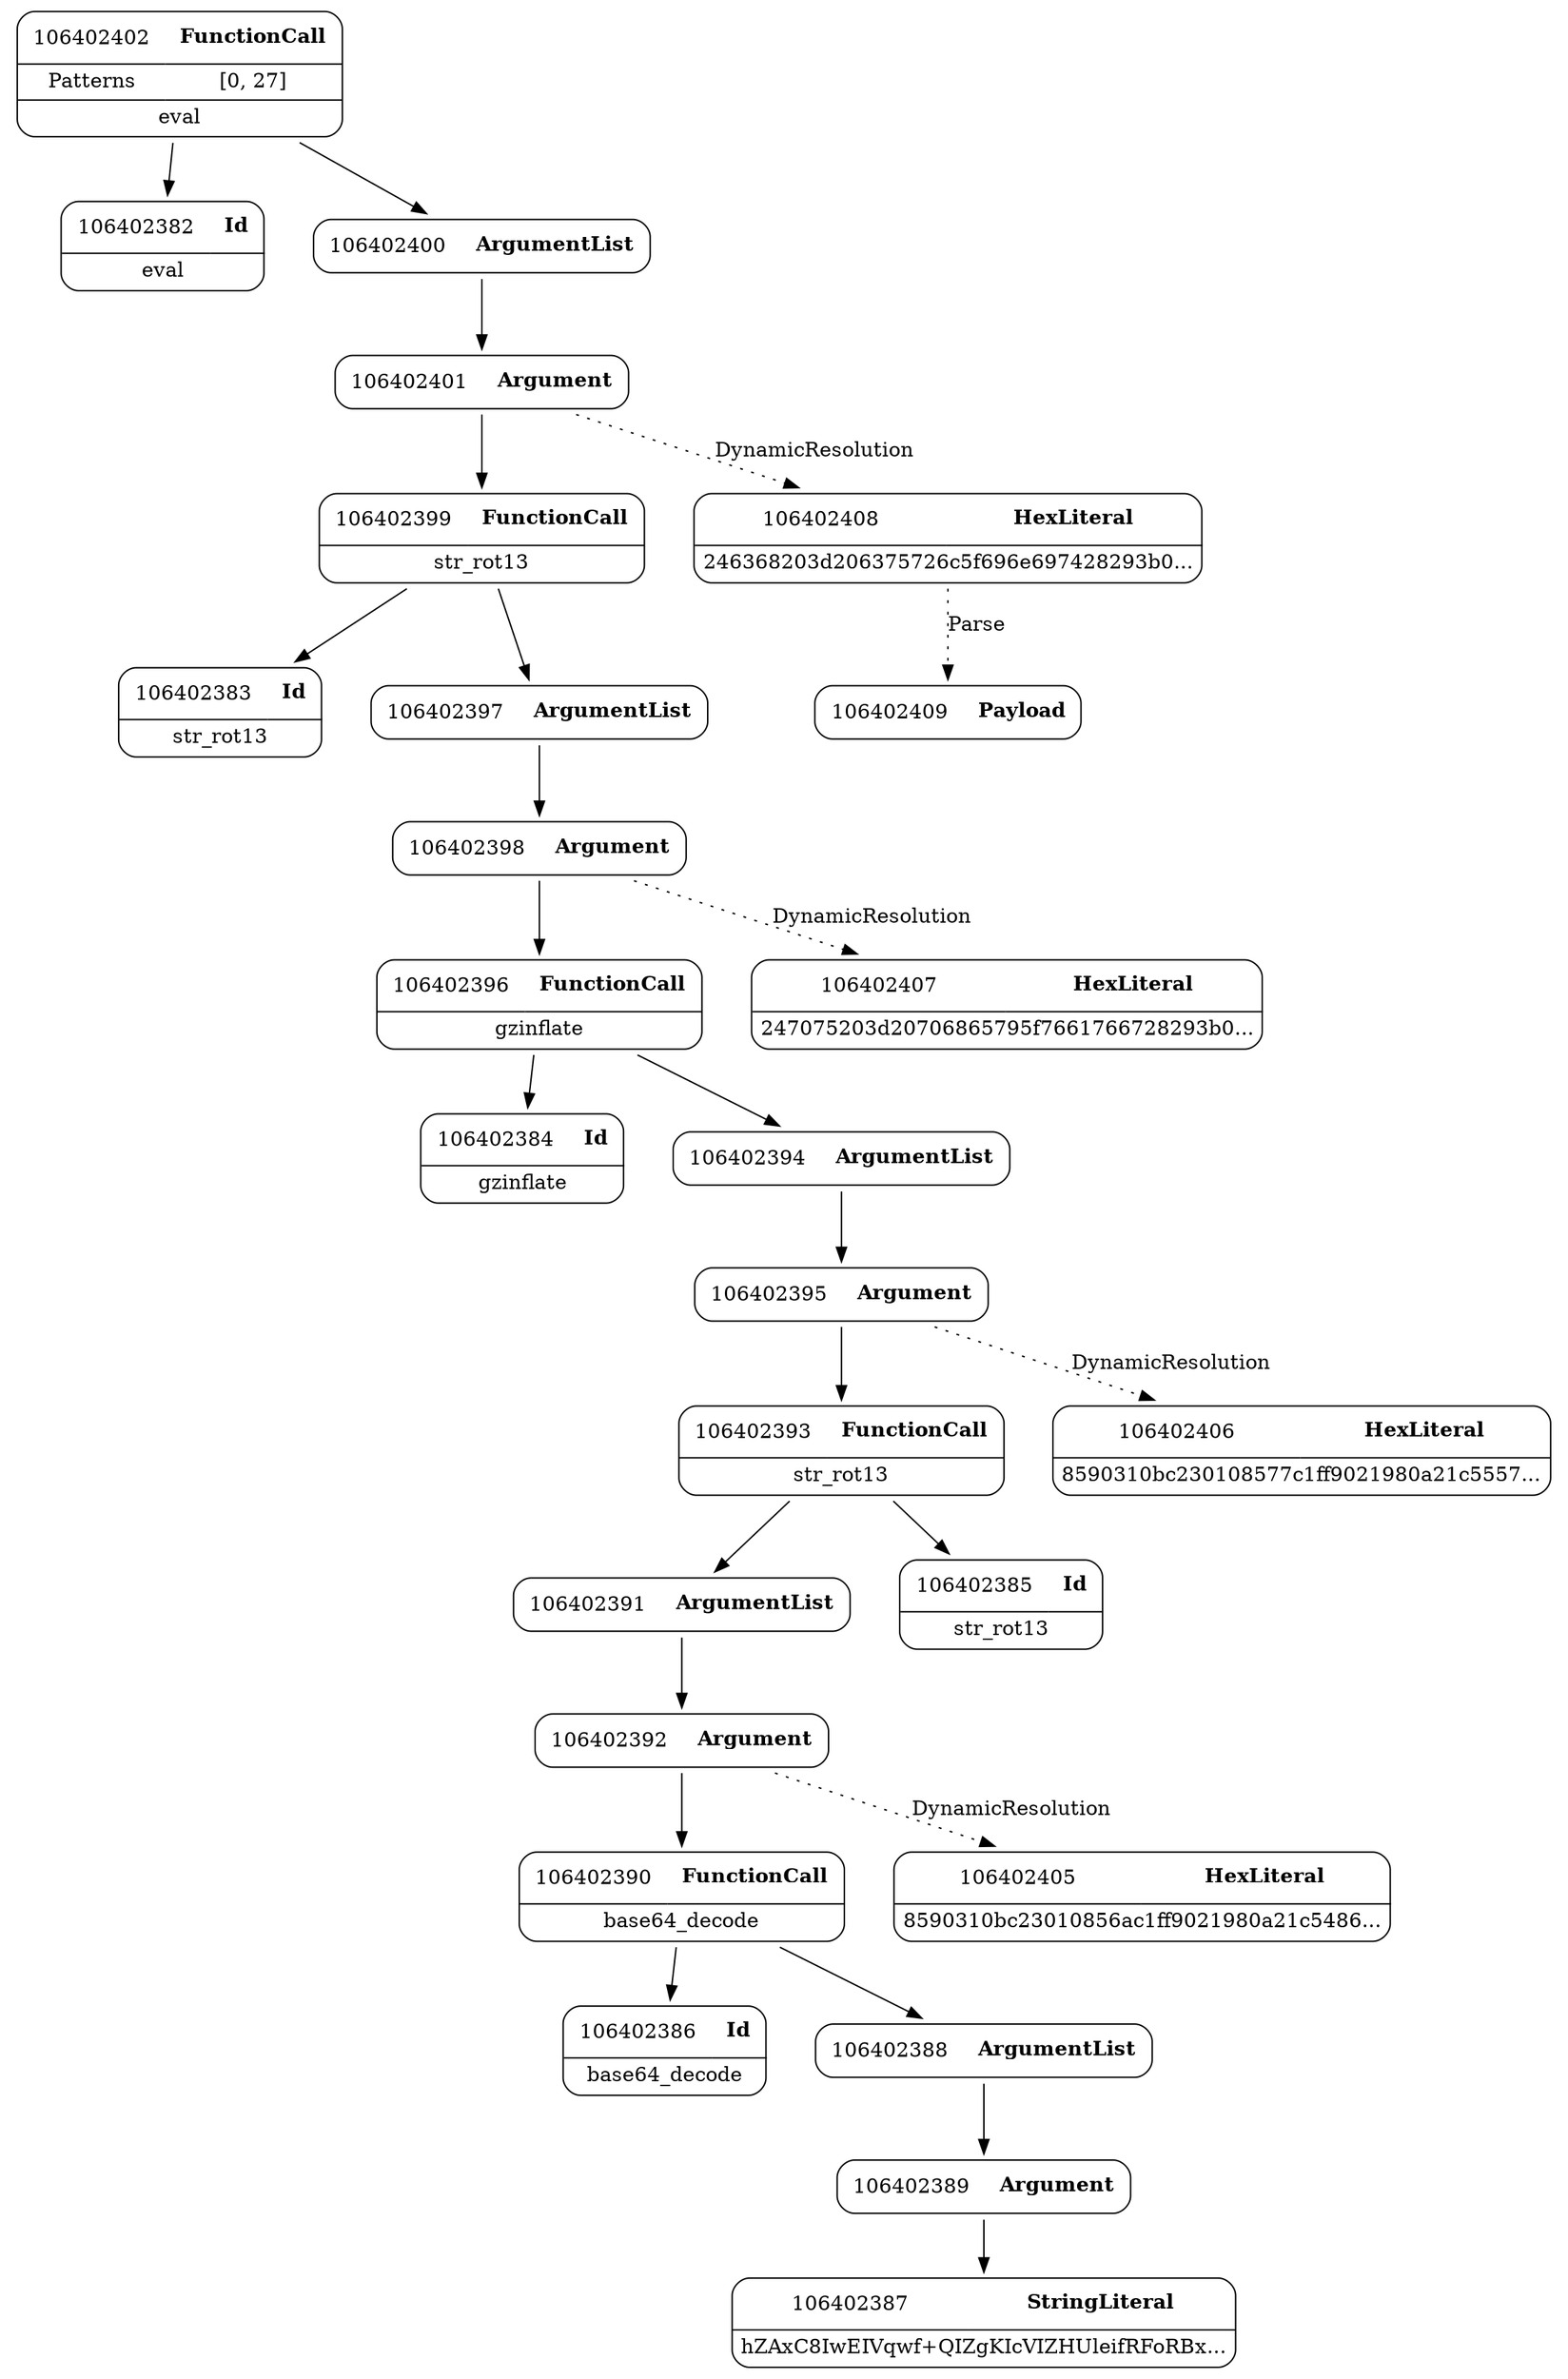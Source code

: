 digraph ast {
node [shape=none];
106402391 [label=<<TABLE border='1' cellspacing='0' cellpadding='10' style='rounded' ><TR><TD border='0'>106402391</TD><TD border='0'><B>ArgumentList</B></TD></TR></TABLE>>];
106402391 -> 106402392 [weight=2];
106402390 [label=<<TABLE border='1' cellspacing='0' cellpadding='10' style='rounded' ><TR><TD border='0'>106402390</TD><TD border='0'><B>FunctionCall</B></TD></TR><HR/><TR><TD border='0' cellpadding='5' colspan='2'>base64_decode</TD></TR></TABLE>>];
106402390 -> 106402386 [weight=2];
106402390 -> 106402388 [weight=2];
106402389 [label=<<TABLE border='1' cellspacing='0' cellpadding='10' style='rounded' ><TR><TD border='0'>106402389</TD><TD border='0'><B>Argument</B></TD></TR></TABLE>>];
106402389 -> 106402387 [weight=2];
106402388 [label=<<TABLE border='1' cellspacing='0' cellpadding='10' style='rounded' ><TR><TD border='0'>106402388</TD><TD border='0'><B>ArgumentList</B></TD></TR></TABLE>>];
106402388 -> 106402389 [weight=2];
106402387 [label=<<TABLE border='1' cellspacing='0' cellpadding='10' style='rounded' ><TR><TD border='0'>106402387</TD><TD border='0'><B>StringLiteral</B></TD></TR><HR/><TR><TD border='0' cellpadding='5' colspan='2'>hZAxC8IwEIVqwf+QIZgKIcVIZHUleifRFoRBx...</TD></TR></TABLE>>];
106402386 [label=<<TABLE border='1' cellspacing='0' cellpadding='10' style='rounded' ><TR><TD border='0'>106402386</TD><TD border='0'><B>Id</B></TD></TR><HR/><TR><TD border='0' cellpadding='5' colspan='2'>base64_decode</TD></TR></TABLE>>];
106402385 [label=<<TABLE border='1' cellspacing='0' cellpadding='10' style='rounded' ><TR><TD border='0'>106402385</TD><TD border='0'><B>Id</B></TD></TR><HR/><TR><TD border='0' cellpadding='5' colspan='2'>str_rot13</TD></TR></TABLE>>];
106402384 [label=<<TABLE border='1' cellspacing='0' cellpadding='10' style='rounded' ><TR><TD border='0'>106402384</TD><TD border='0'><B>Id</B></TD></TR><HR/><TR><TD border='0' cellpadding='5' colspan='2'>gzinflate</TD></TR></TABLE>>];
106402399 [label=<<TABLE border='1' cellspacing='0' cellpadding='10' style='rounded' ><TR><TD border='0'>106402399</TD><TD border='0'><B>FunctionCall</B></TD></TR><HR/><TR><TD border='0' cellpadding='5' colspan='2'>str_rot13</TD></TR></TABLE>>];
106402399 -> 106402383 [weight=2];
106402399 -> 106402397 [weight=2];
106402398 [label=<<TABLE border='1' cellspacing='0' cellpadding='10' style='rounded' ><TR><TD border='0'>106402398</TD><TD border='0'><B>Argument</B></TD></TR></TABLE>>];
106402398 -> 106402396 [weight=2];
106402398 -> 106402407 [style=dotted,label=DynamicResolution];
106402397 [label=<<TABLE border='1' cellspacing='0' cellpadding='10' style='rounded' ><TR><TD border='0'>106402397</TD><TD border='0'><B>ArgumentList</B></TD></TR></TABLE>>];
106402397 -> 106402398 [weight=2];
106402396 [label=<<TABLE border='1' cellspacing='0' cellpadding='10' style='rounded' ><TR><TD border='0'>106402396</TD><TD border='0'><B>FunctionCall</B></TD></TR><HR/><TR><TD border='0' cellpadding='5' colspan='2'>gzinflate</TD></TR></TABLE>>];
106402396 -> 106402384 [weight=2];
106402396 -> 106402394 [weight=2];
106402395 [label=<<TABLE border='1' cellspacing='0' cellpadding='10' style='rounded' ><TR><TD border='0'>106402395</TD><TD border='0'><B>Argument</B></TD></TR></TABLE>>];
106402395 -> 106402393 [weight=2];
106402395 -> 106402406 [style=dotted,label=DynamicResolution];
106402394 [label=<<TABLE border='1' cellspacing='0' cellpadding='10' style='rounded' ><TR><TD border='0'>106402394</TD><TD border='0'><B>ArgumentList</B></TD></TR></TABLE>>];
106402394 -> 106402395 [weight=2];
106402393 [label=<<TABLE border='1' cellspacing='0' cellpadding='10' style='rounded' ><TR><TD border='0'>106402393</TD><TD border='0'><B>FunctionCall</B></TD></TR><HR/><TR><TD border='0' cellpadding='5' colspan='2'>str_rot13</TD></TR></TABLE>>];
106402393 -> 106402385 [weight=2];
106402393 -> 106402391 [weight=2];
106402392 [label=<<TABLE border='1' cellspacing='0' cellpadding='10' style='rounded' ><TR><TD border='0'>106402392</TD><TD border='0'><B>Argument</B></TD></TR></TABLE>>];
106402392 -> 106402390 [weight=2];
106402392 -> 106402405 [style=dotted,label=DynamicResolution];
106402383 [label=<<TABLE border='1' cellspacing='0' cellpadding='10' style='rounded' ><TR><TD border='0'>106402383</TD><TD border='0'><B>Id</B></TD></TR><HR/><TR><TD border='0' cellpadding='5' colspan='2'>str_rot13</TD></TR></TABLE>>];
106402382 [label=<<TABLE border='1' cellspacing='0' cellpadding='10' style='rounded' ><TR><TD border='0'>106402382</TD><TD border='0'><B>Id</B></TD></TR><HR/><TR><TD border='0' cellpadding='5' colspan='2'>eval</TD></TR></TABLE>>];
106402407 [label=<<TABLE border='1' cellspacing='0' cellpadding='10' style='rounded' ><TR><TD border='0'>106402407</TD><TD border='0'><B>HexLiteral</B></TD></TR><HR/><TR><TD border='0' cellpadding='5' colspan='2'>247075203d20706865795f7661766728293b0...</TD></TR></TABLE>>];
106402406 [label=<<TABLE border='1' cellspacing='0' cellpadding='10' style='rounded' ><TR><TD border='0'>106402406</TD><TD border='0'><B>HexLiteral</B></TD></TR><HR/><TR><TD border='0' cellpadding='5' colspan='2'>8590310bc230108577c1ff9021980a21c5557...</TD></TR></TABLE>>];
106402405 [label=<<TABLE border='1' cellspacing='0' cellpadding='10' style='rounded' ><TR><TD border='0'>106402405</TD><TD border='0'><B>HexLiteral</B></TD></TR><HR/><TR><TD border='0' cellpadding='5' colspan='2'>8590310bc23010856ac1ff9021980a21c5486...</TD></TR></TABLE>>];
106402402 [label=<<TABLE border='1' cellspacing='0' cellpadding='10' style='rounded' ><TR><TD border='0'>106402402</TD><TD border='0'><B>FunctionCall</B></TD></TR><HR/><TR><TD border='0' cellpadding='5'>Patterns</TD><TD border='0' cellpadding='5'>[0, 27]</TD></TR><HR/><TR><TD border='0' cellpadding='5' colspan='2'>eval</TD></TR></TABLE>>];
106402402 -> 106402382 [weight=2];
106402402 -> 106402400 [weight=2];
106402401 [label=<<TABLE border='1' cellspacing='0' cellpadding='10' style='rounded' ><TR><TD border='0'>106402401</TD><TD border='0'><B>Argument</B></TD></TR></TABLE>>];
106402401 -> 106402399 [weight=2];
106402401 -> 106402408 [style=dotted,label=DynamicResolution];
106402400 [label=<<TABLE border='1' cellspacing='0' cellpadding='10' style='rounded' ><TR><TD border='0'>106402400</TD><TD border='0'><B>ArgumentList</B></TD></TR></TABLE>>];
106402400 -> 106402401 [weight=2];
106402409 [label=<<TABLE border='1' cellspacing='0' cellpadding='10' style='rounded' ><TR><TD border='0'>106402409</TD><TD border='0'><B>Payload</B></TD></TR></TABLE>>];
106402408 [label=<<TABLE border='1' cellspacing='0' cellpadding='10' style='rounded' ><TR><TD border='0'>106402408</TD><TD border='0'><B>HexLiteral</B></TD></TR><HR/><TR><TD border='0' cellpadding='5' colspan='2'>246368203d206375726c5f696e697428293b0...</TD></TR></TABLE>>];
106402408 -> 106402409 [style=dotted,label=Parse];
}
